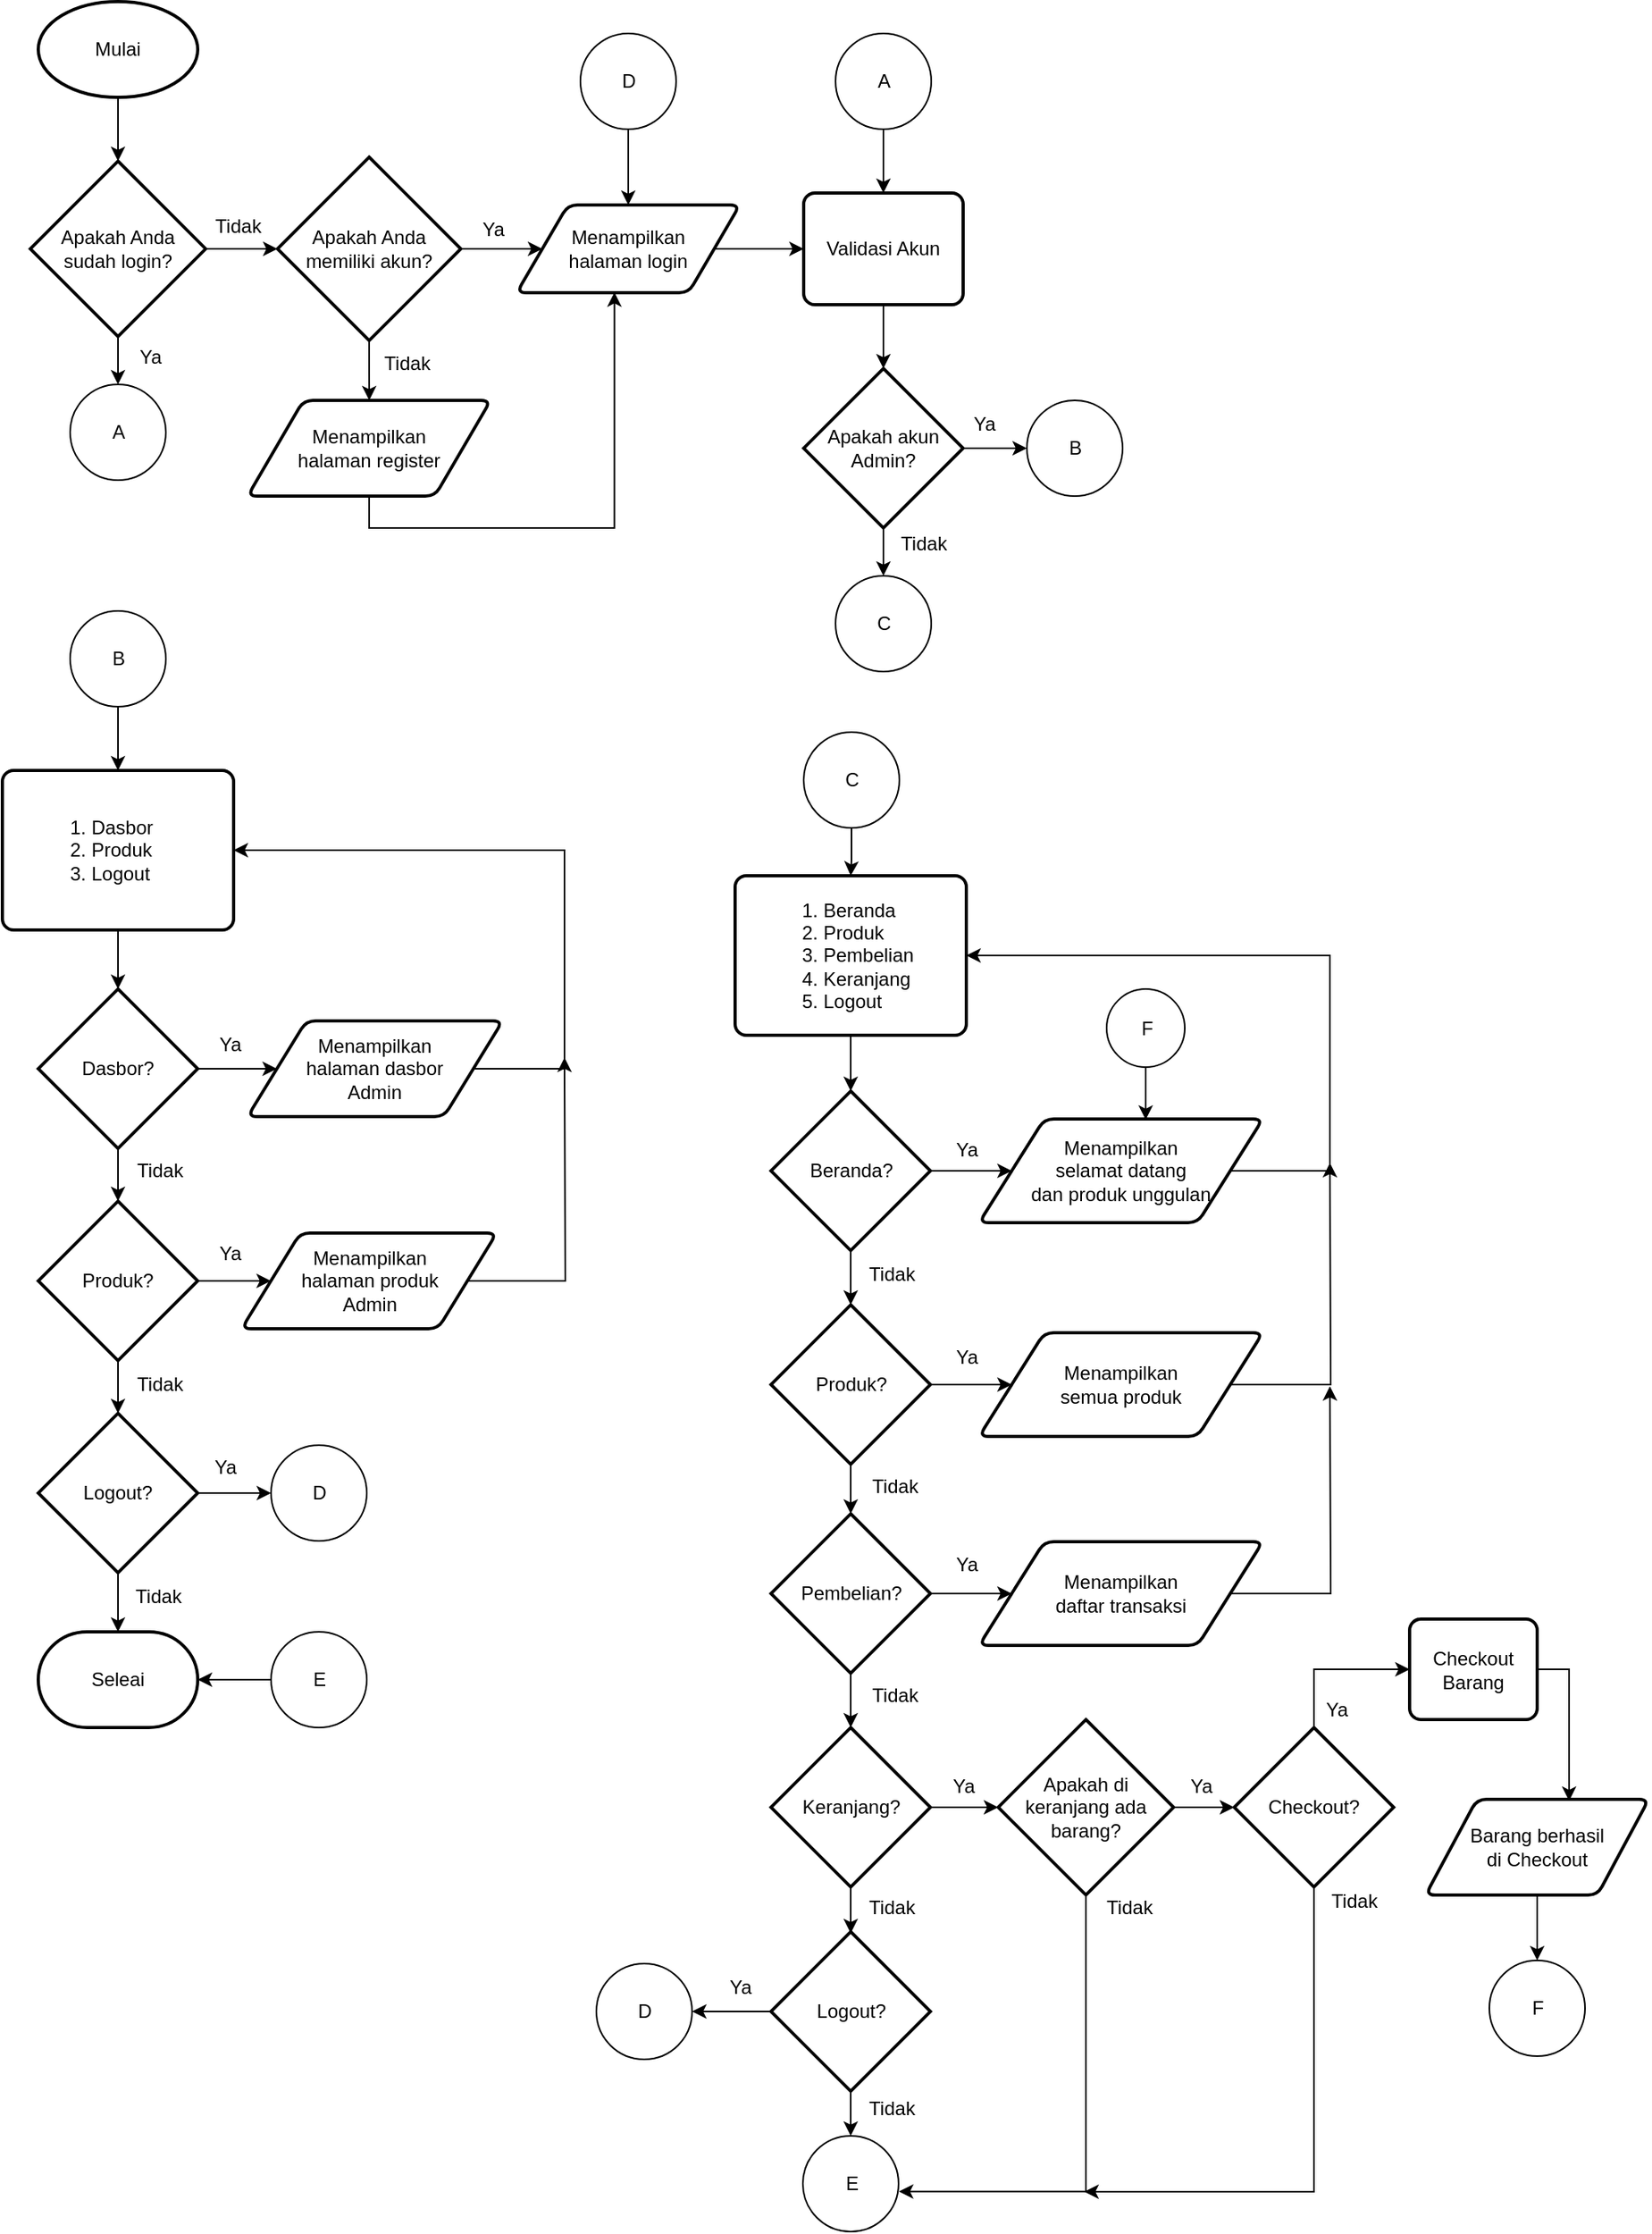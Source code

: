 <mxfile version="24.7.6">
  <diagram name="Page-1" id="KNjbh-Vi2Xhqqsq_6w2l">
    <mxGraphModel dx="2100" dy="1222" grid="1" gridSize="10" guides="1" tooltips="1" connect="1" arrows="1" fold="1" page="1" pageScale="1" pageWidth="1169" pageHeight="1654" math="0" shadow="0">
      <root>
        <mxCell id="0" />
        <mxCell id="1" parent="0" />
        <mxCell id="TOAe5cxYom1F9VI_HkDO-3" value="" style="edgeStyle=orthogonalEdgeStyle;rounded=0;orthogonalLoop=1;jettySize=auto;html=1;" edge="1" parent="1" source="TOAe5cxYom1F9VI_HkDO-1" target="TOAe5cxYom1F9VI_HkDO-2">
          <mxGeometry relative="1" as="geometry" />
        </mxCell>
        <mxCell id="TOAe5cxYom1F9VI_HkDO-1" value="Mulai" style="strokeWidth=2;html=1;shape=mxgraph.flowchart.start_1;whiteSpace=wrap;" vertex="1" parent="1">
          <mxGeometry x="110" y="62" width="100" height="60" as="geometry" />
        </mxCell>
        <mxCell id="TOAe5cxYom1F9VI_HkDO-6" value="" style="edgeStyle=orthogonalEdgeStyle;rounded=0;orthogonalLoop=1;jettySize=auto;html=1;" edge="1" parent="1" source="TOAe5cxYom1F9VI_HkDO-2" target="TOAe5cxYom1F9VI_HkDO-5">
          <mxGeometry relative="1" as="geometry" />
        </mxCell>
        <mxCell id="TOAe5cxYom1F9VI_HkDO-18" value="" style="edgeStyle=orthogonalEdgeStyle;rounded=0;orthogonalLoop=1;jettySize=auto;html=1;" edge="1" parent="1" source="TOAe5cxYom1F9VI_HkDO-2" target="TOAe5cxYom1F9VI_HkDO-17">
          <mxGeometry relative="1" as="geometry" />
        </mxCell>
        <mxCell id="TOAe5cxYom1F9VI_HkDO-2" value="Apakah Anda&lt;div&gt;sudah login?&lt;/div&gt;" style="strokeWidth=2;html=1;shape=mxgraph.flowchart.decision;whiteSpace=wrap;" vertex="1" parent="1">
          <mxGeometry x="105" y="162" width="110" height="110" as="geometry" />
        </mxCell>
        <mxCell id="TOAe5cxYom1F9VI_HkDO-9" value="" style="edgeStyle=orthogonalEdgeStyle;rounded=0;orthogonalLoop=1;jettySize=auto;html=1;" edge="1" parent="1" source="TOAe5cxYom1F9VI_HkDO-5" target="TOAe5cxYom1F9VI_HkDO-8">
          <mxGeometry relative="1" as="geometry" />
        </mxCell>
        <mxCell id="TOAe5cxYom1F9VI_HkDO-12" value="" style="edgeStyle=orthogonalEdgeStyle;rounded=0;orthogonalLoop=1;jettySize=auto;html=1;" edge="1" parent="1" source="TOAe5cxYom1F9VI_HkDO-5" target="TOAe5cxYom1F9VI_HkDO-11">
          <mxGeometry relative="1" as="geometry" />
        </mxCell>
        <mxCell id="TOAe5cxYom1F9VI_HkDO-5" value="Apakah Anda&lt;div&gt;memiliki akun?&lt;/div&gt;" style="strokeWidth=2;html=1;shape=mxgraph.flowchart.decision;whiteSpace=wrap;" vertex="1" parent="1">
          <mxGeometry x="260" y="159.5" width="115" height="115" as="geometry" />
        </mxCell>
        <mxCell id="TOAe5cxYom1F9VI_HkDO-7" value="Tidak" style="text;html=1;align=center;verticalAlign=middle;resizable=0;points=[];autosize=1;strokeColor=none;fillColor=none;" vertex="1" parent="1">
          <mxGeometry x="210" y="188" width="50" height="30" as="geometry" />
        </mxCell>
        <mxCell id="TOAe5cxYom1F9VI_HkDO-16" value="" style="edgeStyle=orthogonalEdgeStyle;rounded=0;orthogonalLoop=1;jettySize=auto;html=1;" edge="1" parent="1" source="TOAe5cxYom1F9VI_HkDO-8" target="TOAe5cxYom1F9VI_HkDO-15">
          <mxGeometry relative="1" as="geometry" />
        </mxCell>
        <mxCell id="TOAe5cxYom1F9VI_HkDO-8" value="Menampilkan&lt;div&gt;halaman login&lt;/div&gt;" style="shape=parallelogram;html=1;strokeWidth=2;perimeter=parallelogramPerimeter;whiteSpace=wrap;rounded=1;arcSize=12;size=0.23;" vertex="1" parent="1">
          <mxGeometry x="410" y="189.5" width="140" height="55" as="geometry" />
        </mxCell>
        <mxCell id="TOAe5cxYom1F9VI_HkDO-10" value="Ya" style="text;html=1;align=center;verticalAlign=middle;resizable=0;points=[];autosize=1;strokeColor=none;fillColor=none;" vertex="1" parent="1">
          <mxGeometry x="375" y="189.5" width="40" height="30" as="geometry" />
        </mxCell>
        <mxCell id="TOAe5cxYom1F9VI_HkDO-11" value="Menampilkan&lt;div&gt;halaman register&lt;/div&gt;" style="shape=parallelogram;html=1;strokeWidth=2;perimeter=parallelogramPerimeter;whiteSpace=wrap;rounded=1;arcSize=12;size=0.23;" vertex="1" parent="1">
          <mxGeometry x="241.25" y="312" width="152.5" height="60" as="geometry" />
        </mxCell>
        <mxCell id="TOAe5cxYom1F9VI_HkDO-13" value="Tidak" style="text;html=1;align=center;verticalAlign=middle;resizable=0;points=[];autosize=1;strokeColor=none;fillColor=none;" vertex="1" parent="1">
          <mxGeometry x="316" y="274" width="50" height="30" as="geometry" />
        </mxCell>
        <mxCell id="TOAe5cxYom1F9VI_HkDO-14" style="edgeStyle=orthogonalEdgeStyle;rounded=0;orthogonalLoop=1;jettySize=auto;html=1;exitX=0.5;exitY=1;exitDx=0;exitDy=0;entryX=0.438;entryY=0.995;entryDx=0;entryDy=0;entryPerimeter=0;" edge="1" parent="1" source="TOAe5cxYom1F9VI_HkDO-11" target="TOAe5cxYom1F9VI_HkDO-8">
          <mxGeometry relative="1" as="geometry" />
        </mxCell>
        <mxCell id="TOAe5cxYom1F9VI_HkDO-23" value="" style="edgeStyle=orthogonalEdgeStyle;rounded=0;orthogonalLoop=1;jettySize=auto;html=1;" edge="1" parent="1" source="TOAe5cxYom1F9VI_HkDO-15" target="TOAe5cxYom1F9VI_HkDO-22">
          <mxGeometry relative="1" as="geometry" />
        </mxCell>
        <mxCell id="TOAe5cxYom1F9VI_HkDO-15" value="Validasi Akun" style="rounded=1;whiteSpace=wrap;html=1;absoluteArcSize=1;arcSize=14;strokeWidth=2;" vertex="1" parent="1">
          <mxGeometry x="590" y="182" width="100" height="70" as="geometry" />
        </mxCell>
        <mxCell id="TOAe5cxYom1F9VI_HkDO-17" value="A" style="verticalLabelPosition=middle;verticalAlign=middle;html=1;shape=mxgraph.flowchart.on-page_reference;labelPosition=center;align=center;" vertex="1" parent="1">
          <mxGeometry x="130" y="302" width="60" height="60" as="geometry" />
        </mxCell>
        <mxCell id="TOAe5cxYom1F9VI_HkDO-19" value="Ya" style="text;html=1;align=center;verticalAlign=middle;resizable=0;points=[];autosize=1;strokeColor=none;fillColor=none;" vertex="1" parent="1">
          <mxGeometry x="160" y="270" width="40" height="30" as="geometry" />
        </mxCell>
        <mxCell id="TOAe5cxYom1F9VI_HkDO-21" value="" style="edgeStyle=orthogonalEdgeStyle;rounded=0;orthogonalLoop=1;jettySize=auto;html=1;" edge="1" parent="1" source="TOAe5cxYom1F9VI_HkDO-20" target="TOAe5cxYom1F9VI_HkDO-15">
          <mxGeometry relative="1" as="geometry" />
        </mxCell>
        <mxCell id="TOAe5cxYom1F9VI_HkDO-20" value="A" style="verticalLabelPosition=middle;verticalAlign=middle;html=1;shape=mxgraph.flowchart.on-page_reference;labelPosition=center;align=center;" vertex="1" parent="1">
          <mxGeometry x="610" y="82" width="60" height="60" as="geometry" />
        </mxCell>
        <mxCell id="TOAe5cxYom1F9VI_HkDO-25" value="" style="edgeStyle=orthogonalEdgeStyle;rounded=0;orthogonalLoop=1;jettySize=auto;html=1;" edge="1" parent="1" source="TOAe5cxYom1F9VI_HkDO-22" target="TOAe5cxYom1F9VI_HkDO-24">
          <mxGeometry relative="1" as="geometry" />
        </mxCell>
        <mxCell id="TOAe5cxYom1F9VI_HkDO-28" value="" style="edgeStyle=orthogonalEdgeStyle;rounded=0;orthogonalLoop=1;jettySize=auto;html=1;" edge="1" parent="1" source="TOAe5cxYom1F9VI_HkDO-22" target="TOAe5cxYom1F9VI_HkDO-27">
          <mxGeometry relative="1" as="geometry" />
        </mxCell>
        <mxCell id="TOAe5cxYom1F9VI_HkDO-22" value="Apakah akun&lt;div&gt;Admin?&lt;/div&gt;" style="strokeWidth=2;html=1;shape=mxgraph.flowchart.decision;whiteSpace=wrap;" vertex="1" parent="1">
          <mxGeometry x="590" y="292" width="100" height="100" as="geometry" />
        </mxCell>
        <mxCell id="TOAe5cxYom1F9VI_HkDO-24" value="B" style="verticalLabelPosition=middle;verticalAlign=middle;html=1;shape=mxgraph.flowchart.on-page_reference;labelPosition=center;align=center;" vertex="1" parent="1">
          <mxGeometry x="730" y="312" width="60" height="60" as="geometry" />
        </mxCell>
        <mxCell id="TOAe5cxYom1F9VI_HkDO-26" value="Ya" style="text;html=1;align=center;verticalAlign=middle;resizable=0;points=[];autosize=1;strokeColor=none;fillColor=none;" vertex="1" parent="1">
          <mxGeometry x="683" y="312" width="40" height="30" as="geometry" />
        </mxCell>
        <mxCell id="TOAe5cxYom1F9VI_HkDO-27" value="C" style="verticalLabelPosition=middle;verticalAlign=middle;html=1;shape=mxgraph.flowchart.on-page_reference;labelPosition=center;align=center;" vertex="1" parent="1">
          <mxGeometry x="610" y="422" width="60" height="60" as="geometry" />
        </mxCell>
        <mxCell id="TOAe5cxYom1F9VI_HkDO-29" value="Tidak" style="text;html=1;align=center;verticalAlign=middle;resizable=0;points=[];autosize=1;strokeColor=none;fillColor=none;" vertex="1" parent="1">
          <mxGeometry x="640" y="387" width="50" height="30" as="geometry" />
        </mxCell>
        <mxCell id="TOAe5cxYom1F9VI_HkDO-34" value="" style="edgeStyle=orthogonalEdgeStyle;rounded=0;orthogonalLoop=1;jettySize=auto;html=1;" edge="1" parent="1" source="TOAe5cxYom1F9VI_HkDO-30" target="TOAe5cxYom1F9VI_HkDO-33">
          <mxGeometry relative="1" as="geometry" />
        </mxCell>
        <mxCell id="TOAe5cxYom1F9VI_HkDO-30" value="B" style="verticalLabelPosition=middle;verticalAlign=middle;html=1;shape=mxgraph.flowchart.on-page_reference;labelPosition=center;align=center;" vertex="1" parent="1">
          <mxGeometry x="130" y="444" width="60" height="60" as="geometry" />
        </mxCell>
        <mxCell id="TOAe5cxYom1F9VI_HkDO-36" value="" style="edgeStyle=orthogonalEdgeStyle;rounded=0;orthogonalLoop=1;jettySize=auto;html=1;" edge="1" parent="1" source="TOAe5cxYom1F9VI_HkDO-33" target="TOAe5cxYom1F9VI_HkDO-35">
          <mxGeometry relative="1" as="geometry" />
        </mxCell>
        <mxCell id="TOAe5cxYom1F9VI_HkDO-33" value="&lt;blockquote style=&quot;margin: 0 0 0 40px; border: none; padding: 0px;&quot;&gt;1. Dasbor&lt;div&gt;2. Produk&lt;/div&gt;&lt;div&gt;3. Logout&lt;/div&gt;&lt;/blockquote&gt;" style="rounded=1;whiteSpace=wrap;html=1;absoluteArcSize=1;arcSize=14;strokeWidth=2;align=left;" vertex="1" parent="1">
          <mxGeometry x="87.5" y="544" width="145" height="100" as="geometry" />
        </mxCell>
        <mxCell id="TOAe5cxYom1F9VI_HkDO-38" value="" style="edgeStyle=orthogonalEdgeStyle;rounded=0;orthogonalLoop=1;jettySize=auto;html=1;" edge="1" parent="1" source="TOAe5cxYom1F9VI_HkDO-35" target="TOAe5cxYom1F9VI_HkDO-37">
          <mxGeometry relative="1" as="geometry" />
        </mxCell>
        <mxCell id="TOAe5cxYom1F9VI_HkDO-40" value="" style="edgeStyle=orthogonalEdgeStyle;rounded=0;orthogonalLoop=1;jettySize=auto;html=1;" edge="1" parent="1" source="TOAe5cxYom1F9VI_HkDO-35" target="TOAe5cxYom1F9VI_HkDO-39">
          <mxGeometry relative="1" as="geometry" />
        </mxCell>
        <mxCell id="TOAe5cxYom1F9VI_HkDO-35" value="Dasbor?" style="strokeWidth=2;html=1;shape=mxgraph.flowchart.decision;whiteSpace=wrap;" vertex="1" parent="1">
          <mxGeometry x="110" y="681" width="100" height="100" as="geometry" />
        </mxCell>
        <mxCell id="TOAe5cxYom1F9VI_HkDO-57" style="edgeStyle=orthogonalEdgeStyle;rounded=0;orthogonalLoop=1;jettySize=auto;html=1;exitX=1;exitY=0.5;exitDx=0;exitDy=0;entryX=1;entryY=0.5;entryDx=0;entryDy=0;" edge="1" parent="1" source="TOAe5cxYom1F9VI_HkDO-37" target="TOAe5cxYom1F9VI_HkDO-33">
          <mxGeometry relative="1" as="geometry">
            <mxPoint x="440" y="592.72" as="targetPoint" />
            <Array as="points">
              <mxPoint x="440" y="731" />
              <mxPoint x="440" y="594" />
            </Array>
          </mxGeometry>
        </mxCell>
        <mxCell id="TOAe5cxYom1F9VI_HkDO-37" value="Menampilkan&lt;div&gt;halaman dasbor&lt;/div&gt;&lt;div&gt;Admin&lt;/div&gt;" style="shape=parallelogram;html=1;strokeWidth=2;perimeter=parallelogramPerimeter;whiteSpace=wrap;rounded=1;arcSize=12;size=0.23;" vertex="1" parent="1">
          <mxGeometry x="241.25" y="701" width="160" height="60" as="geometry" />
        </mxCell>
        <mxCell id="TOAe5cxYom1F9VI_HkDO-42" value="" style="edgeStyle=orthogonalEdgeStyle;rounded=0;orthogonalLoop=1;jettySize=auto;html=1;" edge="1" parent="1" source="TOAe5cxYom1F9VI_HkDO-39" target="TOAe5cxYom1F9VI_HkDO-41">
          <mxGeometry relative="1" as="geometry" />
        </mxCell>
        <mxCell id="TOAe5cxYom1F9VI_HkDO-47" value="" style="edgeStyle=orthogonalEdgeStyle;rounded=0;orthogonalLoop=1;jettySize=auto;html=1;" edge="1" parent="1" source="TOAe5cxYom1F9VI_HkDO-39" target="TOAe5cxYom1F9VI_HkDO-46">
          <mxGeometry relative="1" as="geometry" />
        </mxCell>
        <mxCell id="TOAe5cxYom1F9VI_HkDO-39" value="Produk?" style="strokeWidth=2;html=1;shape=mxgraph.flowchart.decision;whiteSpace=wrap;" vertex="1" parent="1">
          <mxGeometry x="110" y="814" width="100" height="100" as="geometry" />
        </mxCell>
        <mxCell id="TOAe5cxYom1F9VI_HkDO-56" style="edgeStyle=orthogonalEdgeStyle;rounded=0;orthogonalLoop=1;jettySize=auto;html=1;exitX=1;exitY=0.5;exitDx=0;exitDy=0;" edge="1" parent="1" source="TOAe5cxYom1F9VI_HkDO-41">
          <mxGeometry relative="1" as="geometry">
            <mxPoint x="440" y="724" as="targetPoint" />
          </mxGeometry>
        </mxCell>
        <mxCell id="TOAe5cxYom1F9VI_HkDO-41" value="Menampilkan&lt;div&gt;halaman produk&lt;/div&gt;&lt;div&gt;Admin&lt;/div&gt;" style="shape=parallelogram;html=1;strokeWidth=2;perimeter=parallelogramPerimeter;whiteSpace=wrap;rounded=1;arcSize=12;size=0.23;" vertex="1" parent="1">
          <mxGeometry x="237.5" y="834" width="160" height="60" as="geometry" />
        </mxCell>
        <mxCell id="TOAe5cxYom1F9VI_HkDO-43" value="Ya" style="text;html=1;align=center;verticalAlign=middle;resizable=0;points=[];autosize=1;strokeColor=none;fillColor=none;" vertex="1" parent="1">
          <mxGeometry x="210" y="701" width="40" height="30" as="geometry" />
        </mxCell>
        <mxCell id="TOAe5cxYom1F9VI_HkDO-44" value="Tidak" style="text;html=1;align=center;verticalAlign=middle;resizable=0;points=[];autosize=1;strokeColor=none;fillColor=none;" vertex="1" parent="1">
          <mxGeometry x="161" y="780" width="50" height="30" as="geometry" />
        </mxCell>
        <mxCell id="TOAe5cxYom1F9VI_HkDO-45" value="Ya" style="text;html=1;align=center;verticalAlign=middle;resizable=0;points=[];autosize=1;strokeColor=none;fillColor=none;" vertex="1" parent="1">
          <mxGeometry x="210" y="832" width="40" height="30" as="geometry" />
        </mxCell>
        <mxCell id="TOAe5cxYom1F9VI_HkDO-54" value="" style="edgeStyle=orthogonalEdgeStyle;rounded=0;orthogonalLoop=1;jettySize=auto;html=1;" edge="1" parent="1" source="TOAe5cxYom1F9VI_HkDO-46" target="TOAe5cxYom1F9VI_HkDO-53">
          <mxGeometry relative="1" as="geometry" />
        </mxCell>
        <mxCell id="TOAe5cxYom1F9VI_HkDO-59" value="" style="edgeStyle=orthogonalEdgeStyle;rounded=0;orthogonalLoop=1;jettySize=auto;html=1;" edge="1" parent="1" source="TOAe5cxYom1F9VI_HkDO-46" target="TOAe5cxYom1F9VI_HkDO-58">
          <mxGeometry relative="1" as="geometry" />
        </mxCell>
        <mxCell id="TOAe5cxYom1F9VI_HkDO-46" value="Logout?" style="strokeWidth=2;html=1;shape=mxgraph.flowchart.decision;whiteSpace=wrap;" vertex="1" parent="1">
          <mxGeometry x="110" y="947" width="100" height="100" as="geometry" />
        </mxCell>
        <mxCell id="TOAe5cxYom1F9VI_HkDO-48" value="Tidak" style="text;html=1;align=center;verticalAlign=middle;resizable=0;points=[];autosize=1;strokeColor=none;fillColor=none;" vertex="1" parent="1">
          <mxGeometry x="161" y="914" width="50" height="30" as="geometry" />
        </mxCell>
        <mxCell id="TOAe5cxYom1F9VI_HkDO-51" value="" style="edgeStyle=orthogonalEdgeStyle;rounded=0;orthogonalLoop=1;jettySize=auto;html=1;" edge="1" parent="1" source="TOAe5cxYom1F9VI_HkDO-49" target="TOAe5cxYom1F9VI_HkDO-8">
          <mxGeometry relative="1" as="geometry" />
        </mxCell>
        <mxCell id="TOAe5cxYom1F9VI_HkDO-49" value="D" style="verticalLabelPosition=middle;verticalAlign=middle;html=1;shape=mxgraph.flowchart.on-page_reference;labelPosition=center;align=center;" vertex="1" parent="1">
          <mxGeometry x="450" y="82" width="60" height="60" as="geometry" />
        </mxCell>
        <mxCell id="TOAe5cxYom1F9VI_HkDO-53" value="D" style="verticalLabelPosition=middle;verticalAlign=middle;html=1;shape=mxgraph.flowchart.on-page_reference;labelPosition=center;align=center;" vertex="1" parent="1">
          <mxGeometry x="256" y="967" width="60" height="60" as="geometry" />
        </mxCell>
        <mxCell id="TOAe5cxYom1F9VI_HkDO-55" value="Ya" style="text;html=1;align=center;verticalAlign=middle;resizable=0;points=[];autosize=1;strokeColor=none;fillColor=none;" vertex="1" parent="1">
          <mxGeometry x="207" y="966" width="40" height="30" as="geometry" />
        </mxCell>
        <mxCell id="TOAe5cxYom1F9VI_HkDO-58" value="Seleai" style="strokeWidth=2;html=1;shape=mxgraph.flowchart.terminator;whiteSpace=wrap;" vertex="1" parent="1">
          <mxGeometry x="110" y="1084" width="100" height="60" as="geometry" />
        </mxCell>
        <mxCell id="TOAe5cxYom1F9VI_HkDO-60" value="Tidak" style="text;html=1;align=center;verticalAlign=middle;resizable=0;points=[];autosize=1;strokeColor=none;fillColor=none;" vertex="1" parent="1">
          <mxGeometry x="160" y="1047" width="50" height="30" as="geometry" />
        </mxCell>
        <mxCell id="TOAe5cxYom1F9VI_HkDO-61" value="E" style="verticalLabelPosition=middle;verticalAlign=middle;html=1;shape=mxgraph.flowchart.on-page_reference;labelPosition=center;align=center;" vertex="1" parent="1">
          <mxGeometry x="256" y="1084" width="60" height="60" as="geometry" />
        </mxCell>
        <mxCell id="TOAe5cxYom1F9VI_HkDO-63" style="edgeStyle=orthogonalEdgeStyle;rounded=0;orthogonalLoop=1;jettySize=auto;html=1;exitX=0;exitY=0.5;exitDx=0;exitDy=0;exitPerimeter=0;entryX=1;entryY=0.5;entryDx=0;entryDy=0;entryPerimeter=0;" edge="1" parent="1" source="TOAe5cxYom1F9VI_HkDO-61" target="TOAe5cxYom1F9VI_HkDO-58">
          <mxGeometry relative="1" as="geometry" />
        </mxCell>
        <mxCell id="TOAe5cxYom1F9VI_HkDO-66" value="" style="edgeStyle=orthogonalEdgeStyle;rounded=0;orthogonalLoop=1;jettySize=auto;html=1;" edge="1" parent="1" source="TOAe5cxYom1F9VI_HkDO-64" target="TOAe5cxYom1F9VI_HkDO-65">
          <mxGeometry relative="1" as="geometry" />
        </mxCell>
        <mxCell id="TOAe5cxYom1F9VI_HkDO-64" value="C" style="verticalLabelPosition=middle;verticalAlign=middle;html=1;shape=mxgraph.flowchart.on-page_reference;labelPosition=center;align=center;" vertex="1" parent="1">
          <mxGeometry x="590" y="520" width="60" height="60" as="geometry" />
        </mxCell>
        <mxCell id="TOAe5cxYom1F9VI_HkDO-68" value="" style="edgeStyle=orthogonalEdgeStyle;rounded=0;orthogonalLoop=1;jettySize=auto;html=1;" edge="1" parent="1" source="TOAe5cxYom1F9VI_HkDO-65" target="TOAe5cxYom1F9VI_HkDO-67">
          <mxGeometry relative="1" as="geometry" />
        </mxCell>
        <mxCell id="TOAe5cxYom1F9VI_HkDO-65" value="&lt;blockquote style=&quot;margin: 0 0 0 40px; border: none; padding: 0px;&quot;&gt;1. Beranda&lt;/blockquote&gt;&lt;blockquote style=&quot;margin: 0 0 0 40px; border: none; padding: 0px;&quot;&gt;2. Produk&lt;/blockquote&gt;&lt;blockquote style=&quot;margin: 0 0 0 40px; border: none; padding: 0px;&quot;&gt;3. Pembelian&lt;/blockquote&gt;&lt;blockquote style=&quot;margin: 0 0 0 40px; border: none; padding: 0px;&quot;&gt;4. Keranjang&lt;/blockquote&gt;&lt;blockquote style=&quot;margin: 0 0 0 40px; border: none; padding: 0px;&quot;&gt;5. Logout&lt;/blockquote&gt;" style="rounded=1;whiteSpace=wrap;html=1;absoluteArcSize=1;arcSize=14;strokeWidth=2;align=left;" vertex="1" parent="1">
          <mxGeometry x="547" y="610" width="145" height="100" as="geometry" />
        </mxCell>
        <mxCell id="TOAe5cxYom1F9VI_HkDO-70" value="" style="edgeStyle=orthogonalEdgeStyle;rounded=0;orthogonalLoop=1;jettySize=auto;html=1;" edge="1" parent="1" source="TOAe5cxYom1F9VI_HkDO-67" target="TOAe5cxYom1F9VI_HkDO-69">
          <mxGeometry relative="1" as="geometry" />
        </mxCell>
        <mxCell id="TOAe5cxYom1F9VI_HkDO-73" value="" style="edgeStyle=orthogonalEdgeStyle;rounded=0;orthogonalLoop=1;jettySize=auto;html=1;" edge="1" parent="1" source="TOAe5cxYom1F9VI_HkDO-67" target="TOAe5cxYom1F9VI_HkDO-72">
          <mxGeometry relative="1" as="geometry" />
        </mxCell>
        <mxCell id="TOAe5cxYom1F9VI_HkDO-67" value="Beranda?" style="strokeWidth=2;html=1;shape=mxgraph.flowchart.decision;whiteSpace=wrap;" vertex="1" parent="1">
          <mxGeometry x="569.5" y="745" width="100" height="100" as="geometry" />
        </mxCell>
        <mxCell id="TOAe5cxYom1F9VI_HkDO-79" style="edgeStyle=orthogonalEdgeStyle;rounded=0;orthogonalLoop=1;jettySize=auto;html=1;exitX=1;exitY=0.5;exitDx=0;exitDy=0;entryX=1;entryY=0.5;entryDx=0;entryDy=0;" edge="1" parent="1" source="TOAe5cxYom1F9VI_HkDO-69" target="TOAe5cxYom1F9VI_HkDO-65">
          <mxGeometry relative="1" as="geometry">
            <mxPoint x="920" y="660" as="targetPoint" />
            <Array as="points">
              <mxPoint x="920" y="795" />
              <mxPoint x="920" y="660" />
            </Array>
          </mxGeometry>
        </mxCell>
        <mxCell id="TOAe5cxYom1F9VI_HkDO-69" value="Menampilkan&lt;div&gt;selamat&amp;nbsp;&lt;span style=&quot;background-color: initial;&quot;&gt;datang&lt;/span&gt;&lt;div&gt;&lt;div&gt;dan produk unggulan&lt;/div&gt;&lt;/div&gt;&lt;/div&gt;" style="shape=parallelogram;html=1;strokeWidth=2;perimeter=parallelogramPerimeter;whiteSpace=wrap;rounded=1;arcSize=12;size=0.23;" vertex="1" parent="1">
          <mxGeometry x="700" y="762.5" width="178" height="65" as="geometry" />
        </mxCell>
        <mxCell id="TOAe5cxYom1F9VI_HkDO-71" value="Ya" style="text;html=1;align=center;verticalAlign=middle;resizable=0;points=[];autosize=1;strokeColor=none;fillColor=none;" vertex="1" parent="1">
          <mxGeometry x="672" y="767" width="40" height="30" as="geometry" />
        </mxCell>
        <mxCell id="TOAe5cxYom1F9VI_HkDO-76" value="" style="edgeStyle=orthogonalEdgeStyle;rounded=0;orthogonalLoop=1;jettySize=auto;html=1;" edge="1" parent="1" source="TOAe5cxYom1F9VI_HkDO-72" target="TOAe5cxYom1F9VI_HkDO-75">
          <mxGeometry relative="1" as="geometry" />
        </mxCell>
        <mxCell id="TOAe5cxYom1F9VI_HkDO-81" value="" style="edgeStyle=orthogonalEdgeStyle;rounded=0;orthogonalLoop=1;jettySize=auto;html=1;" edge="1" parent="1" source="TOAe5cxYom1F9VI_HkDO-72" target="TOAe5cxYom1F9VI_HkDO-80">
          <mxGeometry relative="1" as="geometry" />
        </mxCell>
        <mxCell id="TOAe5cxYom1F9VI_HkDO-72" value="Produk?" style="strokeWidth=2;html=1;shape=mxgraph.flowchart.decision;whiteSpace=wrap;" vertex="1" parent="1">
          <mxGeometry x="569.5" y="879" width="100" height="100" as="geometry" />
        </mxCell>
        <mxCell id="TOAe5cxYom1F9VI_HkDO-74" value="Tidak" style="text;html=1;align=center;verticalAlign=middle;resizable=0;points=[];autosize=1;strokeColor=none;fillColor=none;" vertex="1" parent="1">
          <mxGeometry x="620" y="845" width="50" height="30" as="geometry" />
        </mxCell>
        <mxCell id="TOAe5cxYom1F9VI_HkDO-78" style="edgeStyle=orthogonalEdgeStyle;rounded=0;orthogonalLoop=1;jettySize=auto;html=1;exitX=1;exitY=0.5;exitDx=0;exitDy=0;" edge="1" parent="1" source="TOAe5cxYom1F9VI_HkDO-75">
          <mxGeometry relative="1" as="geometry">
            <mxPoint x="920" y="790" as="targetPoint" />
          </mxGeometry>
        </mxCell>
        <mxCell id="TOAe5cxYom1F9VI_HkDO-75" value="Menampilkan&lt;div&gt;semua produk&lt;/div&gt;" style="shape=parallelogram;html=1;strokeWidth=2;perimeter=parallelogramPerimeter;whiteSpace=wrap;rounded=1;arcSize=12;size=0.23;" vertex="1" parent="1">
          <mxGeometry x="700" y="896.5" width="178" height="65" as="geometry" />
        </mxCell>
        <mxCell id="TOAe5cxYom1F9VI_HkDO-77" value="Ya" style="text;html=1;align=center;verticalAlign=middle;resizable=0;points=[];autosize=1;strokeColor=none;fillColor=none;" vertex="1" parent="1">
          <mxGeometry x="672" y="896.5" width="40" height="30" as="geometry" />
        </mxCell>
        <mxCell id="TOAe5cxYom1F9VI_HkDO-84" value="" style="edgeStyle=orthogonalEdgeStyle;rounded=0;orthogonalLoop=1;jettySize=auto;html=1;" edge="1" parent="1" source="TOAe5cxYom1F9VI_HkDO-80" target="TOAe5cxYom1F9VI_HkDO-83">
          <mxGeometry relative="1" as="geometry" />
        </mxCell>
        <mxCell id="TOAe5cxYom1F9VI_HkDO-87" value="" style="edgeStyle=orthogonalEdgeStyle;rounded=0;orthogonalLoop=1;jettySize=auto;html=1;" edge="1" parent="1" source="TOAe5cxYom1F9VI_HkDO-80" target="TOAe5cxYom1F9VI_HkDO-86">
          <mxGeometry relative="1" as="geometry" />
        </mxCell>
        <mxCell id="TOAe5cxYom1F9VI_HkDO-80" value="Pembelian?" style="strokeWidth=2;html=1;shape=mxgraph.flowchart.decision;whiteSpace=wrap;" vertex="1" parent="1">
          <mxGeometry x="569.5" y="1010" width="100" height="100" as="geometry" />
        </mxCell>
        <mxCell id="TOAe5cxYom1F9VI_HkDO-82" value="Tidak" style="text;html=1;align=center;verticalAlign=middle;resizable=0;points=[];autosize=1;strokeColor=none;fillColor=none;" vertex="1" parent="1">
          <mxGeometry x="622" y="978" width="50" height="30" as="geometry" />
        </mxCell>
        <mxCell id="TOAe5cxYom1F9VI_HkDO-89" style="edgeStyle=orthogonalEdgeStyle;rounded=0;orthogonalLoop=1;jettySize=auto;html=1;exitX=1;exitY=0.5;exitDx=0;exitDy=0;" edge="1" parent="1" source="TOAe5cxYom1F9VI_HkDO-83">
          <mxGeometry relative="1" as="geometry">
            <mxPoint x="920" y="930" as="targetPoint" />
          </mxGeometry>
        </mxCell>
        <mxCell id="TOAe5cxYom1F9VI_HkDO-83" value="Menampilkan&lt;div&gt;daftar transaksi&lt;/div&gt;" style="shape=parallelogram;html=1;strokeWidth=2;perimeter=parallelogramPerimeter;whiteSpace=wrap;rounded=1;arcSize=12;size=0.23;" vertex="1" parent="1">
          <mxGeometry x="700" y="1027.5" width="178" height="65" as="geometry" />
        </mxCell>
        <mxCell id="TOAe5cxYom1F9VI_HkDO-85" value="Ya" style="text;html=1;align=center;verticalAlign=middle;resizable=0;points=[];autosize=1;strokeColor=none;fillColor=none;" vertex="1" parent="1">
          <mxGeometry x="672" y="1027" width="40" height="30" as="geometry" />
        </mxCell>
        <mxCell id="TOAe5cxYom1F9VI_HkDO-91" value="" style="edgeStyle=orthogonalEdgeStyle;rounded=0;orthogonalLoop=1;jettySize=auto;html=1;" edge="1" parent="1" source="TOAe5cxYom1F9VI_HkDO-86" target="TOAe5cxYom1F9VI_HkDO-90">
          <mxGeometry relative="1" as="geometry" />
        </mxCell>
        <mxCell id="TOAe5cxYom1F9VI_HkDO-97" value="" style="edgeStyle=orthogonalEdgeStyle;rounded=0;orthogonalLoop=1;jettySize=auto;html=1;" edge="1" parent="1" source="TOAe5cxYom1F9VI_HkDO-86">
          <mxGeometry relative="1" as="geometry">
            <mxPoint x="619.5" y="1273" as="targetPoint" />
          </mxGeometry>
        </mxCell>
        <mxCell id="TOAe5cxYom1F9VI_HkDO-86" value="Keranjang?" style="strokeWidth=2;html=1;shape=mxgraph.flowchart.decision;whiteSpace=wrap;" vertex="1" parent="1">
          <mxGeometry x="569.5" y="1144" width="100" height="100" as="geometry" />
        </mxCell>
        <mxCell id="TOAe5cxYom1F9VI_HkDO-88" value="Tidak" style="text;html=1;align=center;verticalAlign=middle;resizable=0;points=[];autosize=1;strokeColor=none;fillColor=none;" vertex="1" parent="1">
          <mxGeometry x="622" y="1109" width="50" height="30" as="geometry" />
        </mxCell>
        <mxCell id="TOAe5cxYom1F9VI_HkDO-94" value="" style="edgeStyle=orthogonalEdgeStyle;rounded=0;orthogonalLoop=1;jettySize=auto;html=1;" edge="1" parent="1" source="TOAe5cxYom1F9VI_HkDO-90" target="TOAe5cxYom1F9VI_HkDO-93">
          <mxGeometry relative="1" as="geometry" />
        </mxCell>
        <mxCell id="TOAe5cxYom1F9VI_HkDO-90" value="Apakah di&lt;div&gt;keranjang ada&lt;/div&gt;&lt;div&gt;barang?&lt;/div&gt;" style="strokeWidth=2;html=1;shape=mxgraph.flowchart.decision;whiteSpace=wrap;" vertex="1" parent="1">
          <mxGeometry x="712" y="1139" width="110" height="110" as="geometry" />
        </mxCell>
        <mxCell id="TOAe5cxYom1F9VI_HkDO-92" value="Ya" style="text;html=1;align=center;verticalAlign=middle;resizable=0;points=[];autosize=1;strokeColor=none;fillColor=none;" vertex="1" parent="1">
          <mxGeometry x="670" y="1166" width="40" height="30" as="geometry" />
        </mxCell>
        <mxCell id="TOAe5cxYom1F9VI_HkDO-110" style="edgeStyle=elbowEdgeStyle;rounded=0;orthogonalLoop=1;jettySize=auto;html=1;exitX=0.5;exitY=1;exitDx=0;exitDy=0;exitPerimeter=0;elbow=vertical;" edge="1" parent="1" source="TOAe5cxYom1F9VI_HkDO-93">
          <mxGeometry relative="1" as="geometry">
            <mxPoint x="766" y="1435" as="targetPoint" />
            <mxPoint x="906" y="1239" as="sourcePoint" />
            <Array as="points">
              <mxPoint x="856" y="1435" />
            </Array>
          </mxGeometry>
        </mxCell>
        <mxCell id="TOAe5cxYom1F9VI_HkDO-113" style="edgeStyle=orthogonalEdgeStyle;rounded=0;orthogonalLoop=1;jettySize=auto;html=1;exitX=0.5;exitY=0;exitDx=0;exitDy=0;exitPerimeter=0;entryX=0;entryY=0.5;entryDx=0;entryDy=0;" edge="1" parent="1" source="TOAe5cxYom1F9VI_HkDO-93" target="TOAe5cxYom1F9VI_HkDO-112">
          <mxGeometry relative="1" as="geometry" />
        </mxCell>
        <mxCell id="TOAe5cxYom1F9VI_HkDO-93" value="Checkout?" style="strokeWidth=2;html=1;shape=mxgraph.flowchart.decision;whiteSpace=wrap;" vertex="1" parent="1">
          <mxGeometry x="860" y="1144" width="100" height="100" as="geometry" />
        </mxCell>
        <mxCell id="TOAe5cxYom1F9VI_HkDO-95" value="Ya" style="text;html=1;align=center;verticalAlign=middle;resizable=0;points=[];autosize=1;strokeColor=none;fillColor=none;" vertex="1" parent="1">
          <mxGeometry x="819" y="1166" width="40" height="30" as="geometry" />
        </mxCell>
        <mxCell id="TOAe5cxYom1F9VI_HkDO-98" value="Tidak" style="text;html=1;align=center;verticalAlign=middle;resizable=0;points=[];autosize=1;strokeColor=none;fillColor=none;" vertex="1" parent="1">
          <mxGeometry x="620" y="1242" width="50" height="30" as="geometry" />
        </mxCell>
        <mxCell id="TOAe5cxYom1F9VI_HkDO-104" value="" style="edgeStyle=orthogonalEdgeStyle;rounded=0;orthogonalLoop=1;jettySize=auto;html=1;" edge="1" parent="1" source="TOAe5cxYom1F9VI_HkDO-99" target="TOAe5cxYom1F9VI_HkDO-103">
          <mxGeometry relative="1" as="geometry" />
        </mxCell>
        <mxCell id="TOAe5cxYom1F9VI_HkDO-106" value="" style="edgeStyle=orthogonalEdgeStyle;rounded=0;orthogonalLoop=1;jettySize=auto;html=1;" edge="1" parent="1" source="TOAe5cxYom1F9VI_HkDO-99" target="TOAe5cxYom1F9VI_HkDO-100">
          <mxGeometry relative="1" as="geometry" />
        </mxCell>
        <mxCell id="TOAe5cxYom1F9VI_HkDO-99" value="Logout?" style="strokeWidth=2;html=1;shape=mxgraph.flowchart.decision;whiteSpace=wrap;" vertex="1" parent="1">
          <mxGeometry x="569.5" y="1272" width="100" height="100" as="geometry" />
        </mxCell>
        <mxCell id="TOAe5cxYom1F9VI_HkDO-100" value="D" style="verticalLabelPosition=middle;verticalAlign=middle;html=1;shape=mxgraph.flowchart.on-page_reference;labelPosition=center;align=center;" vertex="1" parent="1">
          <mxGeometry x="460" y="1292" width="60" height="60" as="geometry" />
        </mxCell>
        <mxCell id="TOAe5cxYom1F9VI_HkDO-103" value="E" style="verticalLabelPosition=middle;verticalAlign=middle;html=1;shape=mxgraph.flowchart.on-page_reference;labelPosition=center;align=center;" vertex="1" parent="1">
          <mxGeometry x="589.5" y="1400" width="60" height="60" as="geometry" />
        </mxCell>
        <mxCell id="TOAe5cxYom1F9VI_HkDO-105" value="Tidak" style="text;html=1;align=center;verticalAlign=middle;resizable=0;points=[];autosize=1;strokeColor=none;fillColor=none;" vertex="1" parent="1">
          <mxGeometry x="620" y="1368" width="50" height="30" as="geometry" />
        </mxCell>
        <mxCell id="TOAe5cxYom1F9VI_HkDO-107" value="Ya" style="text;html=1;align=center;verticalAlign=middle;resizable=0;points=[];autosize=1;strokeColor=none;fillColor=none;" vertex="1" parent="1">
          <mxGeometry x="529.5" y="1292" width="40" height="30" as="geometry" />
        </mxCell>
        <mxCell id="TOAe5cxYom1F9VI_HkDO-108" style="edgeStyle=orthogonalEdgeStyle;rounded=0;orthogonalLoop=1;jettySize=auto;html=1;exitX=0.5;exitY=1;exitDx=0;exitDy=0;exitPerimeter=0;entryX=1.004;entryY=0.581;entryDx=0;entryDy=0;entryPerimeter=0;" edge="1" parent="1" source="TOAe5cxYom1F9VI_HkDO-90" target="TOAe5cxYom1F9VI_HkDO-103">
          <mxGeometry relative="1" as="geometry" />
        </mxCell>
        <mxCell id="TOAe5cxYom1F9VI_HkDO-109" value="Tidak" style="text;html=1;align=center;verticalAlign=middle;resizable=0;points=[];autosize=1;strokeColor=none;fillColor=none;" vertex="1" parent="1">
          <mxGeometry x="769" y="1242" width="50" height="30" as="geometry" />
        </mxCell>
        <mxCell id="TOAe5cxYom1F9VI_HkDO-111" value="Tidak" style="text;html=1;align=center;verticalAlign=middle;resizable=0;points=[];autosize=1;strokeColor=none;fillColor=none;" vertex="1" parent="1">
          <mxGeometry x="910" y="1238" width="50" height="30" as="geometry" />
        </mxCell>
        <mxCell id="TOAe5cxYom1F9VI_HkDO-112" value="Checkout&lt;div&gt;Barang&lt;/div&gt;" style="rounded=1;whiteSpace=wrap;html=1;absoluteArcSize=1;arcSize=14;strokeWidth=2;" vertex="1" parent="1">
          <mxGeometry x="970" y="1076" width="80" height="63" as="geometry" />
        </mxCell>
        <mxCell id="TOAe5cxYom1F9VI_HkDO-114" value="Ya" style="text;html=1;align=center;verticalAlign=middle;resizable=0;points=[];autosize=1;strokeColor=none;fillColor=none;" vertex="1" parent="1">
          <mxGeometry x="904" y="1118" width="40" height="30" as="geometry" />
        </mxCell>
        <mxCell id="TOAe5cxYom1F9VI_HkDO-118" value="" style="edgeStyle=orthogonalEdgeStyle;rounded=0;orthogonalLoop=1;jettySize=auto;html=1;" edge="1" parent="1" source="TOAe5cxYom1F9VI_HkDO-115" target="TOAe5cxYom1F9VI_HkDO-117">
          <mxGeometry relative="1" as="geometry" />
        </mxCell>
        <mxCell id="TOAe5cxYom1F9VI_HkDO-115" value="Barang berhasil&lt;div&gt;di Checkout&lt;/div&gt;" style="shape=parallelogram;html=1;strokeWidth=2;perimeter=parallelogramPerimeter;whiteSpace=wrap;rounded=1;arcSize=12;size=0.23;" vertex="1" parent="1">
          <mxGeometry x="980" y="1189" width="140" height="60" as="geometry" />
        </mxCell>
        <mxCell id="TOAe5cxYom1F9VI_HkDO-116" style="edgeStyle=orthogonalEdgeStyle;rounded=0;orthogonalLoop=1;jettySize=auto;html=1;exitX=1;exitY=0.5;exitDx=0;exitDy=0;entryX=0.643;entryY=0.017;entryDx=0;entryDy=0;entryPerimeter=0;" edge="1" parent="1" source="TOAe5cxYom1F9VI_HkDO-112" target="TOAe5cxYom1F9VI_HkDO-115">
          <mxGeometry relative="1" as="geometry" />
        </mxCell>
        <mxCell id="TOAe5cxYom1F9VI_HkDO-117" value="F" style="verticalLabelPosition=middle;verticalAlign=middle;html=1;shape=mxgraph.flowchart.on-page_reference;labelPosition=center;align=center;" vertex="1" parent="1">
          <mxGeometry x="1020" y="1290" width="60" height="60" as="geometry" />
        </mxCell>
        <mxCell id="TOAe5cxYom1F9VI_HkDO-120" value="" style="edgeStyle=orthogonalEdgeStyle;rounded=0;orthogonalLoop=1;jettySize=auto;html=1;entryX=0.587;entryY=0.008;entryDx=0;entryDy=0;entryPerimeter=0;" edge="1" parent="1" source="TOAe5cxYom1F9VI_HkDO-119" target="TOAe5cxYom1F9VI_HkDO-69">
          <mxGeometry relative="1" as="geometry" />
        </mxCell>
        <mxCell id="TOAe5cxYom1F9VI_HkDO-119" value="F" style="verticalLabelPosition=middle;verticalAlign=middle;html=1;shape=mxgraph.flowchart.on-page_reference;labelPosition=center;align=center;" vertex="1" parent="1">
          <mxGeometry x="780" y="681" width="49" height="49" as="geometry" />
        </mxCell>
      </root>
    </mxGraphModel>
  </diagram>
</mxfile>
